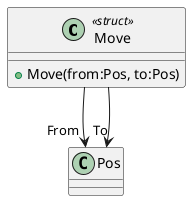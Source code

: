 @startuml
class Move <<struct>> {
    + Move(from:Pos, to:Pos)
}
Move --> "From" Pos
Move --> "To" Pos
@enduml
